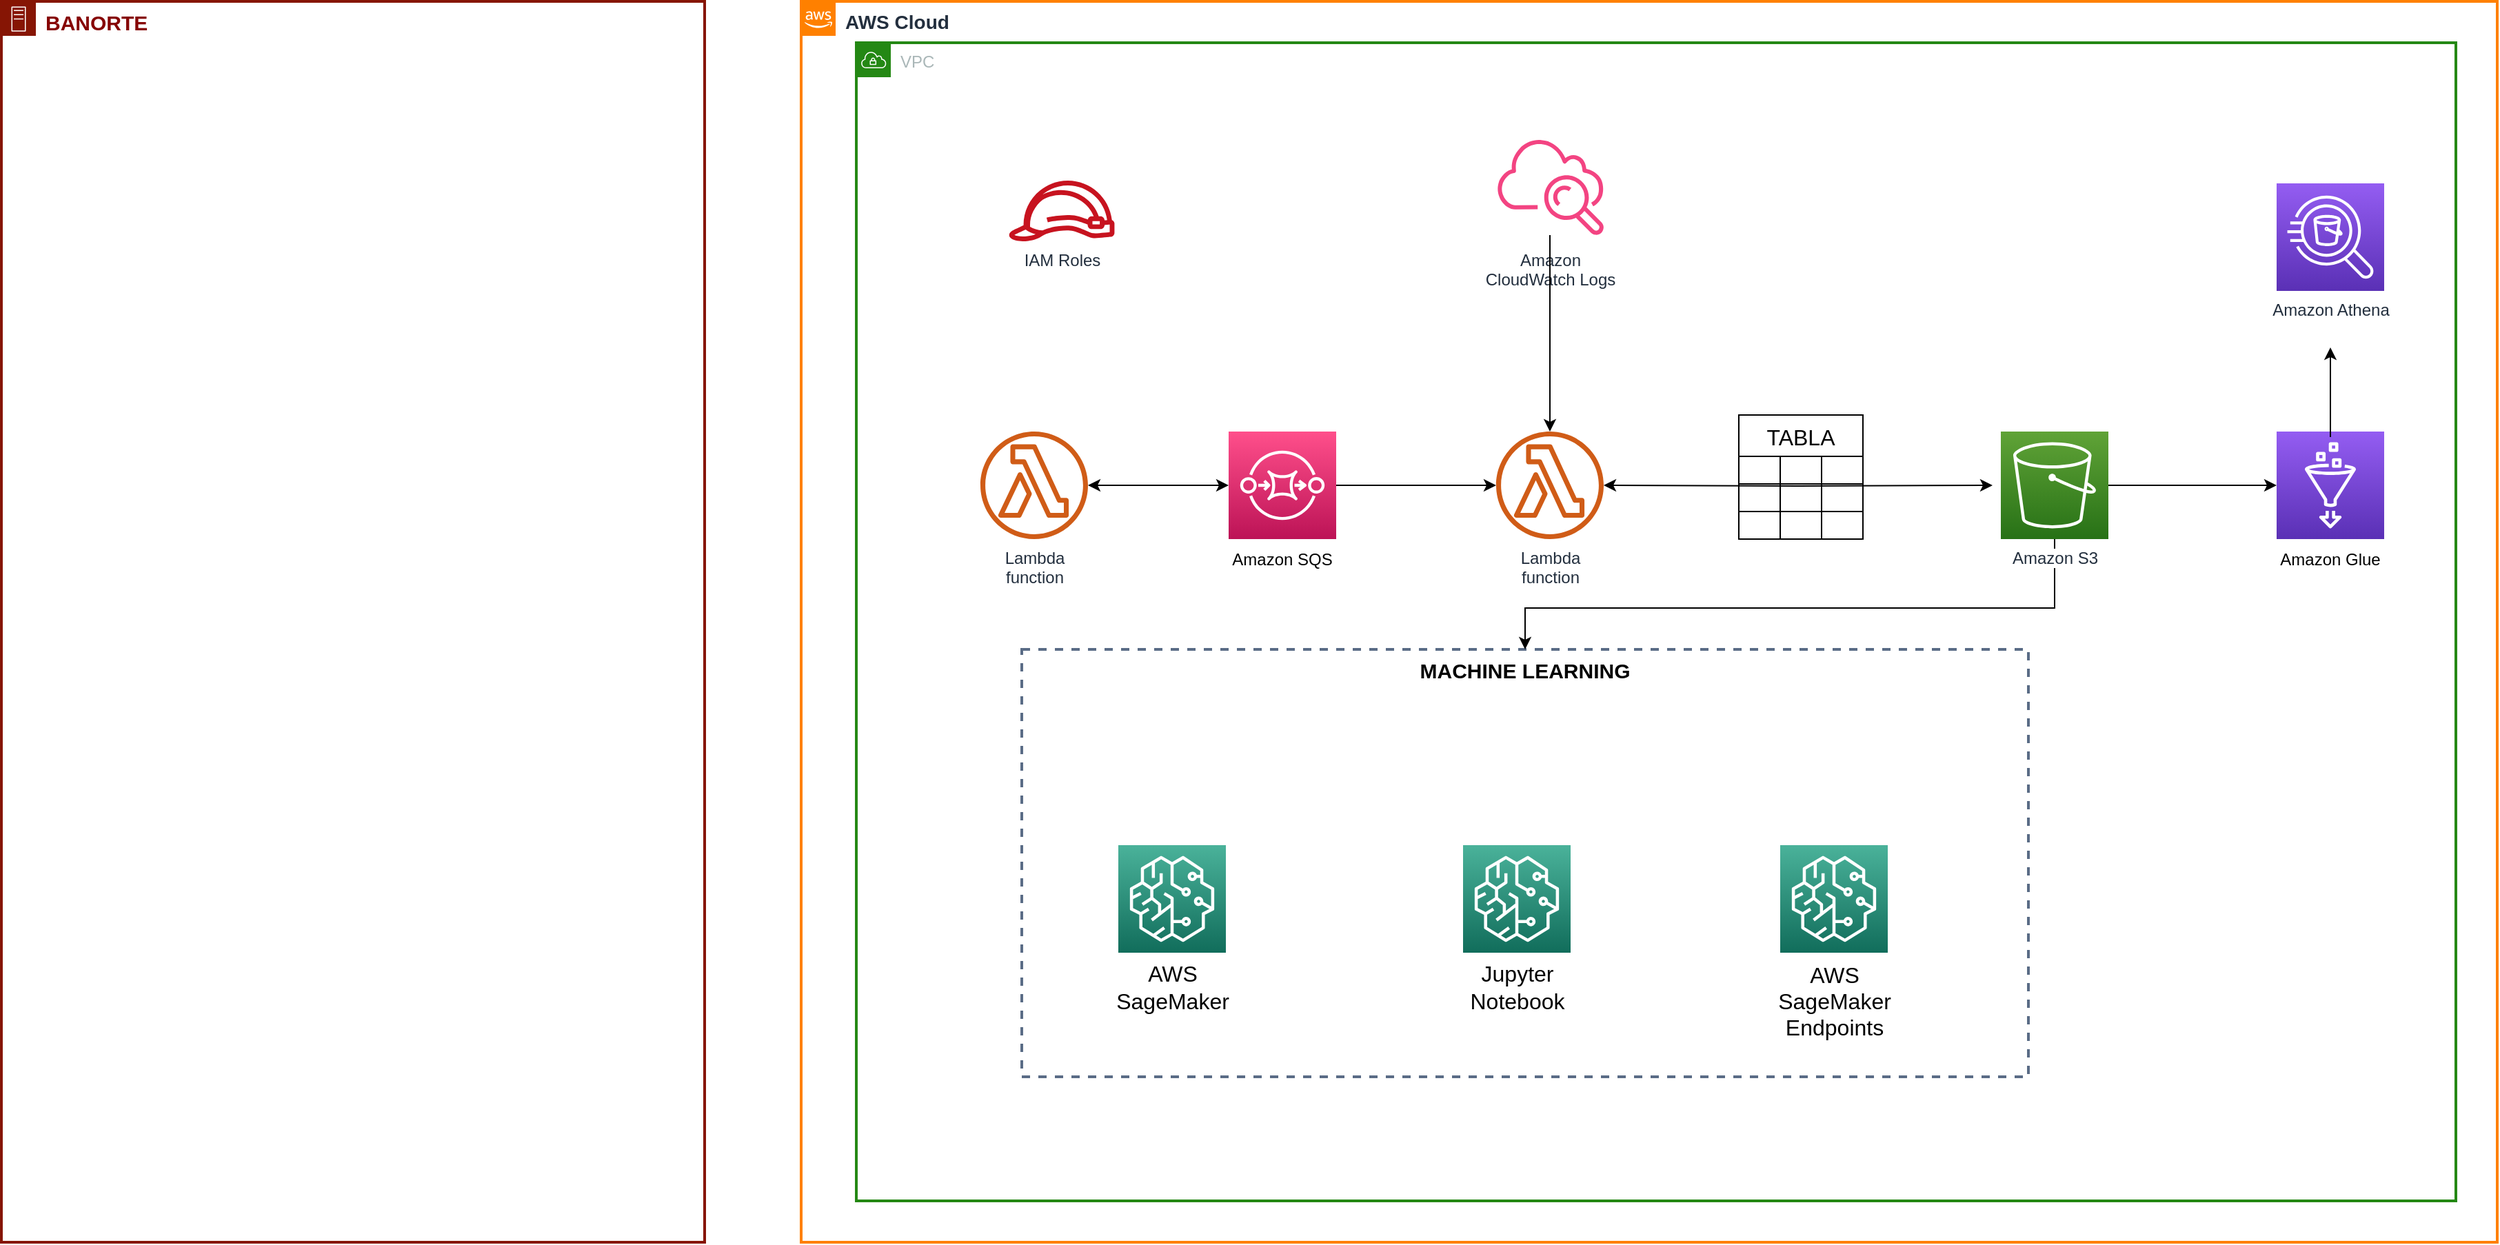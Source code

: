 <mxfile version="22.0.4" type="github">
  <diagram name="Página-1" id="IShoV4XyDB_bVi-w6TAJ">
    <mxGraphModel dx="1354" dy="745" grid="1" gridSize="10" guides="1" tooltips="1" connect="1" arrows="1" fold="1" page="1" pageScale="1" pageWidth="1654" pageHeight="1169" math="0" shadow="0">
      <root>
        <mxCell id="0" />
        <mxCell id="1" parent="0" />
        <mxCell id="hxzWcSokCXAnX9aGO5Kh-1" value="&lt;b&gt;&lt;font color=&quot;#860303&quot; style=&quot;font-size: 15px;&quot;&gt;BANORTE&lt;/font&gt;&lt;/b&gt;" style="points=[[0,0],[0.25,0],[0.5,0],[0.75,0],[1,0],[1,0.25],[1,0.5],[1,0.75],[1,1],[0.75,1],[0.5,1],[0.25,1],[0,1],[0,0.75],[0,0.5],[0,0.25]];outlineConnect=0;gradientColor=none;html=1;whiteSpace=wrap;fontSize=12;fontStyle=0;container=1;pointerEvents=0;collapsible=0;recursiveResize=0;shape=mxgraph.aws4.group;grIcon=mxgraph.aws4.group_on_premise;strokeColor=#861504;fillColor=none;verticalAlign=top;align=left;spacingLeft=30;fontColor=#5A6C86;dashed=0;strokeWidth=2;" vertex="1" parent="1">
          <mxGeometry x="40" y="40" width="510" height="900" as="geometry" />
        </mxCell>
        <mxCell id="hxzWcSokCXAnX9aGO5Kh-92" value="&lt;font style=&quot;font-size: 14px;&quot;&gt;&lt;b&gt;AWS Cloud&lt;/b&gt;&lt;/font&gt;" style="points=[[0,0],[0.25,0],[0.5,0],[0.75,0],[1,0],[1,0.25],[1,0.5],[1,0.75],[1,1],[0.75,1],[0.5,1],[0.25,1],[0,1],[0,0.75],[0,0.5],[0,0.25]];outlineConnect=0;gradientColor=none;html=1;whiteSpace=wrap;fontSize=12;fontStyle=0;container=1;pointerEvents=0;collapsible=0;recursiveResize=0;shape=mxgraph.aws4.group;grIcon=mxgraph.aws4.group_aws_cloud_alt;strokeColor=#FF8000;fillColor=none;verticalAlign=top;align=left;spacingLeft=30;fontColor=#232F3E;dashed=0;strokeWidth=2;" vertex="1" parent="1">
          <mxGeometry x="620" y="40" width="1230" height="900" as="geometry" />
        </mxCell>
        <mxCell id="hxzWcSokCXAnX9aGO5Kh-179" value="VPC" style="points=[[0,0],[0.25,0],[0.5,0],[0.75,0],[1,0],[1,0.25],[1,0.5],[1,0.75],[1,1],[0.75,1],[0.5,1],[0.25,1],[0,1],[0,0.75],[0,0.5],[0,0.25]];outlineConnect=0;gradientColor=none;html=1;whiteSpace=wrap;fontSize=12;fontStyle=0;container=1;pointerEvents=0;collapsible=0;recursiveResize=0;shape=mxgraph.aws4.group;grIcon=mxgraph.aws4.group_vpc;strokeColor=#248814;fillColor=none;verticalAlign=top;align=left;spacingLeft=30;fontColor=#AAB7B8;dashed=0;strokeWidth=2;" vertex="1" parent="hxzWcSokCXAnX9aGO5Kh-92">
          <mxGeometry x="40" y="30" width="1160" height="840" as="geometry" />
        </mxCell>
        <mxCell id="hxzWcSokCXAnX9aGO5Kh-113" value="Amazon&lt;br&gt;CloudWatch Logs&lt;br&gt;" style="outlineConnect=0;fontColor=#232F3E;gradientColor=none;gradientDirection=north;fillColor=#F34482;strokeColor=none;dashed=0;verticalLabelPosition=bottom;verticalAlign=top;align=center;html=1;fontSize=12;fontStyle=0;aspect=fixed;shape=mxgraph.aws4.cloudwatch;labelBackgroundColor=#ffffff;" vertex="1" parent="hxzWcSokCXAnX9aGO5Kh-179">
          <mxGeometry x="464.0" y="66" width="78" height="78" as="geometry" />
        </mxCell>
        <mxCell id="hxzWcSokCXAnX9aGO5Kh-114" value="Lambda&lt;br&gt;function" style="outlineConnect=0;fontColor=#232F3E;gradientColor=none;fillColor=#D05C17;strokeColor=none;dashed=0;verticalLabelPosition=bottom;verticalAlign=top;align=center;html=1;fontSize=12;fontStyle=0;aspect=fixed;pointerEvents=1;shape=mxgraph.aws4.lambda_function;labelBackgroundColor=#ffffff;" vertex="1" parent="hxzWcSokCXAnX9aGO5Kh-179">
          <mxGeometry x="464" y="282" width="78" height="78" as="geometry" />
        </mxCell>
        <mxCell id="hxzWcSokCXAnX9aGO5Kh-112" style="edgeStyle=orthogonalEdgeStyle;rounded=0;orthogonalLoop=1;jettySize=auto;html=1;" edge="1" parent="hxzWcSokCXAnX9aGO5Kh-179" source="hxzWcSokCXAnX9aGO5Kh-113" target="hxzWcSokCXAnX9aGO5Kh-114">
          <mxGeometry relative="1" as="geometry" />
        </mxCell>
        <mxCell id="hxzWcSokCXAnX9aGO5Kh-115" style="edgeStyle=orthogonalEdgeStyle;rounded=0;orthogonalLoop=1;jettySize=auto;html=1;startArrow=classic;startFill=1;" edge="1" parent="hxzWcSokCXAnX9aGO5Kh-179" target="hxzWcSokCXAnX9aGO5Kh-114">
          <mxGeometry relative="1" as="geometry">
            <mxPoint x="824" y="321" as="sourcePoint" />
          </mxGeometry>
        </mxCell>
        <mxCell id="hxzWcSokCXAnX9aGO5Kh-117" style="edgeStyle=orthogonalEdgeStyle;rounded=0;orthogonalLoop=1;jettySize=auto;html=1;" edge="1" parent="hxzWcSokCXAnX9aGO5Kh-179" source="hxzWcSokCXAnX9aGO5Kh-118" target="hxzWcSokCXAnX9aGO5Kh-114">
          <mxGeometry relative="1" as="geometry" />
        </mxCell>
        <mxCell id="hxzWcSokCXAnX9aGO5Kh-118" value="" style="sketch=0;points=[[0,0,0],[0.25,0,0],[0.5,0,0],[0.75,0,0],[1,0,0],[0,1,0],[0.25,1,0],[0.5,1,0],[0.75,1,0],[1,1,0],[0,0.25,0],[0,0.5,0],[0,0.75,0],[1,0.25,0],[1,0.5,0],[1,0.75,0]];outlineConnect=0;fontColor=#232F3E;gradientColor=#FF4F8B;gradientDirection=north;fillColor=#BC1356;strokeColor=#ffffff;dashed=0;verticalLabelPosition=bottom;verticalAlign=top;align=center;html=1;fontSize=12;fontStyle=0;aspect=fixed;shape=mxgraph.aws4.resourceIcon;resIcon=mxgraph.aws4.sqs;" vertex="1" parent="hxzWcSokCXAnX9aGO5Kh-179">
          <mxGeometry x="270" y="282" width="78" height="78" as="geometry" />
        </mxCell>
        <mxCell id="hxzWcSokCXAnX9aGO5Kh-119" value="Amazon SQS" style="text;html=1;strokeColor=none;fillColor=none;align=center;verticalAlign=middle;whiteSpace=wrap;rounded=0;" vertex="1" parent="hxzWcSokCXAnX9aGO5Kh-179">
          <mxGeometry x="264" y="360" width="90" height="30" as="geometry" />
        </mxCell>
        <mxCell id="hxzWcSokCXAnX9aGO5Kh-120" style="edgeStyle=orthogonalEdgeStyle;rounded=0;orthogonalLoop=1;jettySize=auto;html=1;entryX=0;entryY=0.5;entryDx=0;entryDy=0;entryPerimeter=0;startArrow=classic;startFill=1;" edge="1" parent="hxzWcSokCXAnX9aGO5Kh-179" source="hxzWcSokCXAnX9aGO5Kh-121" target="hxzWcSokCXAnX9aGO5Kh-118">
          <mxGeometry relative="1" as="geometry" />
        </mxCell>
        <mxCell id="hxzWcSokCXAnX9aGO5Kh-121" value="Lambda&lt;br&gt;function" style="outlineConnect=0;fontColor=#232F3E;gradientColor=none;fillColor=#D05C17;strokeColor=none;dashed=0;verticalLabelPosition=bottom;verticalAlign=top;align=center;html=1;fontSize=12;fontStyle=0;aspect=fixed;pointerEvents=1;shape=mxgraph.aws4.lambda_function;labelBackgroundColor=#ffffff;" vertex="1" parent="hxzWcSokCXAnX9aGO5Kh-179">
          <mxGeometry x="90" y="282" width="78" height="78" as="geometry" />
        </mxCell>
        <mxCell id="hxzWcSokCXAnX9aGO5Kh-122" value="TABLA" style="shape=table;startSize=30;container=1;collapsible=0;childLayout=tableLayout;strokeColor=default;fontSize=16;" vertex="1" parent="hxzWcSokCXAnX9aGO5Kh-179">
          <mxGeometry x="640" y="270" width="90" height="90" as="geometry" />
        </mxCell>
        <mxCell id="hxzWcSokCXAnX9aGO5Kh-123" value="" style="shape=tableRow;horizontal=0;startSize=0;swimlaneHead=0;swimlaneBody=0;strokeColor=inherit;top=0;left=0;bottom=0;right=0;collapsible=0;dropTarget=0;fillColor=none;points=[[0,0.5],[1,0.5]];portConstraint=eastwest;fontSize=16;" vertex="1" parent="hxzWcSokCXAnX9aGO5Kh-122">
          <mxGeometry y="30" width="90" height="20" as="geometry" />
        </mxCell>
        <mxCell id="hxzWcSokCXAnX9aGO5Kh-124" value="" style="shape=partialRectangle;html=1;whiteSpace=wrap;connectable=0;strokeColor=inherit;overflow=hidden;fillColor=none;top=0;left=0;bottom=0;right=0;pointerEvents=1;fontSize=16;" vertex="1" parent="hxzWcSokCXAnX9aGO5Kh-123">
          <mxGeometry width="30" height="20" as="geometry">
            <mxRectangle width="30" height="20" as="alternateBounds" />
          </mxGeometry>
        </mxCell>
        <mxCell id="hxzWcSokCXAnX9aGO5Kh-125" value="" style="shape=partialRectangle;html=1;whiteSpace=wrap;connectable=0;strokeColor=inherit;overflow=hidden;fillColor=none;top=0;left=0;bottom=0;right=0;pointerEvents=1;fontSize=16;" vertex="1" parent="hxzWcSokCXAnX9aGO5Kh-123">
          <mxGeometry x="30" width="30" height="20" as="geometry">
            <mxRectangle width="30" height="20" as="alternateBounds" />
          </mxGeometry>
        </mxCell>
        <mxCell id="hxzWcSokCXAnX9aGO5Kh-126" value="" style="shape=partialRectangle;html=1;whiteSpace=wrap;connectable=0;strokeColor=inherit;overflow=hidden;fillColor=none;top=0;left=0;bottom=0;right=0;pointerEvents=1;fontSize=16;" vertex="1" parent="hxzWcSokCXAnX9aGO5Kh-123">
          <mxGeometry x="60" width="30" height="20" as="geometry">
            <mxRectangle width="30" height="20" as="alternateBounds" />
          </mxGeometry>
        </mxCell>
        <mxCell id="hxzWcSokCXAnX9aGO5Kh-127" value="" style="shape=tableRow;horizontal=0;startSize=0;swimlaneHead=0;swimlaneBody=0;strokeColor=inherit;top=0;left=0;bottom=0;right=0;collapsible=0;dropTarget=0;fillColor=none;points=[[0,0.5],[1,0.5]];portConstraint=eastwest;fontSize=16;" vertex="1" parent="hxzWcSokCXAnX9aGO5Kh-122">
          <mxGeometry y="50" width="90" height="20" as="geometry" />
        </mxCell>
        <mxCell id="hxzWcSokCXAnX9aGO5Kh-128" value="" style="shape=partialRectangle;html=1;whiteSpace=wrap;connectable=0;strokeColor=inherit;overflow=hidden;fillColor=none;top=0;left=0;bottom=0;right=0;pointerEvents=1;fontSize=16;" vertex="1" parent="hxzWcSokCXAnX9aGO5Kh-127">
          <mxGeometry width="30" height="20" as="geometry">
            <mxRectangle width="30" height="20" as="alternateBounds" />
          </mxGeometry>
        </mxCell>
        <mxCell id="hxzWcSokCXAnX9aGO5Kh-129" value="" style="shape=partialRectangle;html=1;whiteSpace=wrap;connectable=0;strokeColor=inherit;overflow=hidden;fillColor=none;top=0;left=0;bottom=0;right=0;pointerEvents=1;fontSize=16;" vertex="1" parent="hxzWcSokCXAnX9aGO5Kh-127">
          <mxGeometry x="30" width="30" height="20" as="geometry">
            <mxRectangle width="30" height="20" as="alternateBounds" />
          </mxGeometry>
        </mxCell>
        <mxCell id="hxzWcSokCXAnX9aGO5Kh-130" value="" style="shape=partialRectangle;html=1;whiteSpace=wrap;connectable=0;strokeColor=inherit;overflow=hidden;fillColor=none;top=0;left=0;bottom=0;right=0;pointerEvents=1;fontSize=16;" vertex="1" parent="hxzWcSokCXAnX9aGO5Kh-127">
          <mxGeometry x="60" width="30" height="20" as="geometry">
            <mxRectangle width="30" height="20" as="alternateBounds" />
          </mxGeometry>
        </mxCell>
        <mxCell id="hxzWcSokCXAnX9aGO5Kh-131" value="" style="shape=tableRow;horizontal=0;startSize=0;swimlaneHead=0;swimlaneBody=0;strokeColor=inherit;top=0;left=0;bottom=0;right=0;collapsible=0;dropTarget=0;fillColor=none;points=[[0,0.5],[1,0.5]];portConstraint=eastwest;fontSize=16;" vertex="1" parent="hxzWcSokCXAnX9aGO5Kh-122">
          <mxGeometry y="70" width="90" height="20" as="geometry" />
        </mxCell>
        <mxCell id="hxzWcSokCXAnX9aGO5Kh-132" value="" style="shape=partialRectangle;html=1;whiteSpace=wrap;connectable=0;strokeColor=inherit;overflow=hidden;fillColor=none;top=0;left=0;bottom=0;right=0;pointerEvents=1;fontSize=16;" vertex="1" parent="hxzWcSokCXAnX9aGO5Kh-131">
          <mxGeometry width="30" height="20" as="geometry">
            <mxRectangle width="30" height="20" as="alternateBounds" />
          </mxGeometry>
        </mxCell>
        <mxCell id="hxzWcSokCXAnX9aGO5Kh-133" value="" style="shape=partialRectangle;html=1;whiteSpace=wrap;connectable=0;strokeColor=inherit;overflow=hidden;fillColor=none;top=0;left=0;bottom=0;right=0;pointerEvents=1;fontSize=16;" vertex="1" parent="hxzWcSokCXAnX9aGO5Kh-131">
          <mxGeometry x="30" width="30" height="20" as="geometry">
            <mxRectangle width="30" height="20" as="alternateBounds" />
          </mxGeometry>
        </mxCell>
        <mxCell id="hxzWcSokCXAnX9aGO5Kh-134" value="" style="shape=partialRectangle;html=1;whiteSpace=wrap;connectable=0;strokeColor=inherit;overflow=hidden;fillColor=none;top=0;left=0;bottom=0;right=0;pointerEvents=1;fontSize=16;" vertex="1" parent="hxzWcSokCXAnX9aGO5Kh-131">
          <mxGeometry x="60" width="30" height="20" as="geometry">
            <mxRectangle width="30" height="20" as="alternateBounds" />
          </mxGeometry>
        </mxCell>
        <mxCell id="hxzWcSokCXAnX9aGO5Kh-223" value="IAM Roles" style="outlineConnect=0;fontColor=#232F3E;gradientColor=none;fillColor=#C7131F;strokeColor=none;dashed=0;verticalLabelPosition=bottom;verticalAlign=top;align=center;html=1;fontSize=12;fontStyle=0;aspect=fixed;pointerEvents=1;shape=mxgraph.aws4.role;labelBackgroundColor=#ffffff;" vertex="1" parent="hxzWcSokCXAnX9aGO5Kh-179">
          <mxGeometry x="110.0" y="100" width="78" height="44" as="geometry" />
        </mxCell>
        <mxCell id="hxzWcSokCXAnX9aGO5Kh-224" value="&lt;b&gt;&lt;font color=&quot;#000000&quot; style=&quot;font-size: 15px;&quot;&gt;MACHINE LEARNING&lt;/font&gt;&lt;/b&gt;" style="fillColor=none;strokeColor=#5A6C86;dashed=1;verticalAlign=top;fontStyle=0;fontColor=#5A6C86;whiteSpace=wrap;html=1;strokeWidth=2;" vertex="1" parent="hxzWcSokCXAnX9aGO5Kh-179">
          <mxGeometry x="120" y="440" width="730" height="310" as="geometry" />
        </mxCell>
        <mxCell id="hxzWcSokCXAnX9aGO5Kh-225" value="" style="sketch=0;points=[[0,0,0],[0.25,0,0],[0.5,0,0],[0.75,0,0],[1,0,0],[0,1,0],[0.25,1,0],[0.5,1,0],[0.75,1,0],[1,1,0],[0,0.25,0],[0,0.5,0],[0,0.75,0],[1,0.25,0],[1,0.5,0],[1,0.75,0]];outlineConnect=0;fontColor=#232F3E;gradientColor=#4AB29A;gradientDirection=north;fillColor=#116D5B;strokeColor=#ffffff;dashed=0;verticalLabelPosition=bottom;verticalAlign=top;align=center;html=1;fontSize=12;fontStyle=0;aspect=fixed;shape=mxgraph.aws4.resourceIcon;resIcon=mxgraph.aws4.sagemaker;" vertex="1" parent="hxzWcSokCXAnX9aGO5Kh-179">
          <mxGeometry x="190" y="582" width="78" height="78" as="geometry" />
        </mxCell>
        <mxCell id="hxzWcSokCXAnX9aGO5Kh-226" value="&lt;font style=&quot;font-size: 16px;&quot;&gt;AWS SageMaker&lt;/font&gt;" style="text;html=1;strokeColor=none;fillColor=none;align=center;verticalAlign=middle;whiteSpace=wrap;rounded=0;" vertex="1" parent="hxzWcSokCXAnX9aGO5Kh-179">
          <mxGeometry x="200" y="670" width="59" height="30" as="geometry" />
        </mxCell>
        <mxCell id="hxzWcSokCXAnX9aGO5Kh-227" value="" style="sketch=0;points=[[0,0,0],[0.25,0,0],[0.5,0,0],[0.75,0,0],[1,0,0],[0,1,0],[0.25,1,0],[0.5,1,0],[0.75,1,0],[1,1,0],[0,0.25,0],[0,0.5,0],[0,0.75,0],[1,0.25,0],[1,0.5,0],[1,0.75,0]];outlineConnect=0;fontColor=#232F3E;gradientColor=#4AB29A;gradientDirection=north;fillColor=#116D5B;strokeColor=#ffffff;dashed=0;verticalLabelPosition=bottom;verticalAlign=top;align=center;html=1;fontSize=12;fontStyle=0;aspect=fixed;shape=mxgraph.aws4.resourceIcon;resIcon=mxgraph.aws4.sagemaker;" vertex="1" parent="hxzWcSokCXAnX9aGO5Kh-179">
          <mxGeometry x="440" y="582" width="78" height="78" as="geometry" />
        </mxCell>
        <mxCell id="hxzWcSokCXAnX9aGO5Kh-228" value="&lt;font style=&quot;font-size: 16px;&quot;&gt;Jupyter Notebook&lt;/font&gt;" style="text;html=1;strokeColor=none;fillColor=none;align=center;verticalAlign=middle;whiteSpace=wrap;rounded=0;" vertex="1" parent="hxzWcSokCXAnX9aGO5Kh-179">
          <mxGeometry x="450" y="670" width="59" height="30" as="geometry" />
        </mxCell>
        <mxCell id="hxzWcSokCXAnX9aGO5Kh-229" value="" style="sketch=0;points=[[0,0,0],[0.25,0,0],[0.5,0,0],[0.75,0,0],[1,0,0],[0,1,0],[0.25,1,0],[0.5,1,0],[0.75,1,0],[1,1,0],[0,0.25,0],[0,0.5,0],[0,0.75,0],[1,0.25,0],[1,0.5,0],[1,0.75,0]];outlineConnect=0;fontColor=#232F3E;gradientColor=#4AB29A;gradientDirection=north;fillColor=#116D5B;strokeColor=#ffffff;dashed=0;verticalLabelPosition=bottom;verticalAlign=top;align=center;html=1;fontSize=12;fontStyle=0;aspect=fixed;shape=mxgraph.aws4.resourceIcon;resIcon=mxgraph.aws4.sagemaker;" vertex="1" parent="hxzWcSokCXAnX9aGO5Kh-179">
          <mxGeometry x="670" y="582" width="78" height="78" as="geometry" />
        </mxCell>
        <mxCell id="hxzWcSokCXAnX9aGO5Kh-230" value="&lt;font style=&quot;font-size: 16px;&quot;&gt;AWS SageMaker&lt;br&gt;Endpoints&lt;br&gt;&lt;/font&gt;" style="text;html=1;strokeColor=none;fillColor=none;align=center;verticalAlign=middle;whiteSpace=wrap;rounded=0;" vertex="1" parent="hxzWcSokCXAnX9aGO5Kh-179">
          <mxGeometry x="679.5" y="680" width="59" height="30" as="geometry" />
        </mxCell>
        <mxCell id="hxzWcSokCXAnX9aGO5Kh-237" style="edgeStyle=orthogonalEdgeStyle;rounded=0;orthogonalLoop=1;jettySize=auto;html=1;entryX=0.5;entryY=0;entryDx=0;entryDy=0;" edge="1" parent="hxzWcSokCXAnX9aGO5Kh-179" source="hxzWcSokCXAnX9aGO5Kh-232" target="hxzWcSokCXAnX9aGO5Kh-224">
          <mxGeometry relative="1" as="geometry">
            <Array as="points">
              <mxPoint x="869" y="410" />
              <mxPoint x="485" y="410" />
            </Array>
          </mxGeometry>
        </mxCell>
        <mxCell id="hxzWcSokCXAnX9aGO5Kh-232" value="Amazon S3" style="outlineConnect=0;fontColor=#232F3E;gradientColor=#60A337;gradientDirection=north;fillColor=#277116;strokeColor=#ffffff;dashed=0;verticalLabelPosition=bottom;verticalAlign=top;align=center;html=1;fontSize=12;fontStyle=0;aspect=fixed;shape=mxgraph.aws4.resourceIcon;resIcon=mxgraph.aws4.s3;labelBackgroundColor=#ffffff;" vertex="1" parent="hxzWcSokCXAnX9aGO5Kh-179">
          <mxGeometry x="830.0" y="282" width="78" height="78" as="geometry" />
        </mxCell>
        <mxCell id="hxzWcSokCXAnX9aGO5Kh-233" value="" style="sketch=0;points=[[0,0,0],[0.25,0,0],[0.5,0,0],[0.75,0,0],[1,0,0],[0,1,0],[0.25,1,0],[0.5,1,0],[0.75,1,0],[1,1,0],[0,0.25,0],[0,0.5,0],[0,0.75,0],[1,0.25,0],[1,0.5,0],[1,0.75,0]];outlineConnect=0;fontColor=#232F3E;gradientColor=#945DF2;gradientDirection=north;fillColor=#5A30B5;strokeColor=#ffffff;dashed=0;verticalLabelPosition=bottom;verticalAlign=top;align=center;html=1;fontSize=12;fontStyle=0;aspect=fixed;shape=mxgraph.aws4.resourceIcon;resIcon=mxgraph.aws4.glue;" vertex="1" parent="hxzWcSokCXAnX9aGO5Kh-179">
          <mxGeometry x="1030" y="282" width="78" height="78" as="geometry" />
        </mxCell>
        <mxCell id="hxzWcSokCXAnX9aGO5Kh-231" style="edgeStyle=orthogonalEdgeStyle;rounded=0;orthogonalLoop=1;jettySize=auto;html=1;" edge="1" parent="hxzWcSokCXAnX9aGO5Kh-179" source="hxzWcSokCXAnX9aGO5Kh-232" target="hxzWcSokCXAnX9aGO5Kh-233">
          <mxGeometry relative="1" as="geometry" />
        </mxCell>
        <mxCell id="hxzWcSokCXAnX9aGO5Kh-234" value="Amazon Glue&lt;br&gt;" style="text;html=1;strokeColor=none;fillColor=none;align=center;verticalAlign=middle;whiteSpace=wrap;rounded=0;" vertex="1" parent="hxzWcSokCXAnX9aGO5Kh-179">
          <mxGeometry x="1024" y="360" width="90" height="30" as="geometry" />
        </mxCell>
        <mxCell id="hxzWcSokCXAnX9aGO5Kh-235" value="Amazon Athena" style="outlineConnect=0;fontColor=#232F3E;gradientColor=#945DF2;gradientDirection=north;fillColor=#5A30B5;strokeColor=#ffffff;dashed=0;verticalLabelPosition=bottom;verticalAlign=top;align=center;html=1;fontSize=12;fontStyle=0;aspect=fixed;shape=mxgraph.aws4.resourceIcon;resIcon=mxgraph.aws4.athena;labelBackgroundColor=#ffffff;" vertex="1" parent="hxzWcSokCXAnX9aGO5Kh-179">
          <mxGeometry x="1030" y="102" width="78" height="78" as="geometry" />
        </mxCell>
        <mxCell id="hxzWcSokCXAnX9aGO5Kh-236" style="edgeStyle=orthogonalEdgeStyle;rounded=0;orthogonalLoop=1;jettySize=auto;html=1;" edge="1" parent="hxzWcSokCXAnX9aGO5Kh-179">
          <mxGeometry relative="1" as="geometry">
            <mxPoint x="1069.0" y="286" as="sourcePoint" />
            <mxPoint x="1069.0" y="221" as="targetPoint" />
          </mxGeometry>
        </mxCell>
      </root>
    </mxGraphModel>
  </diagram>
</mxfile>
